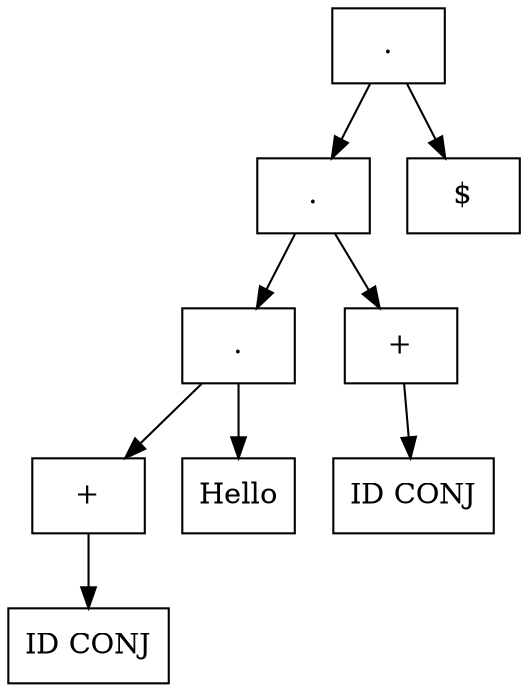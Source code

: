 digraph G { 
node[shape = box]; 

Nodo1800659519[label = "."];

Nodo1800659519 -> Nodo413601558; 

Nodo1800659519 -> Nodo1461149300; 

Nodo413601558[label = "."];

Nodo413601558 -> Nodo2075495587; 

Nodo413601558 -> Nodo206835546; 

Nodo2075495587[label = "."];

Nodo2075495587 -> Nodo1997287019; 

Nodo2075495587 -> Nodo436546048; 

Nodo1997287019[label = "+"];

Nodo1997287019 -> Nodo1300393335; 

Nodo1300393335[label = "ID CONJ"];

Nodo436546048[label = "Hello"];

Nodo206835546[label = "+"];

Nodo206835546 -> Nodo1627428162; 

Nodo1627428162[label = "ID CONJ"];

Nodo1461149300[label = "$"];
}

